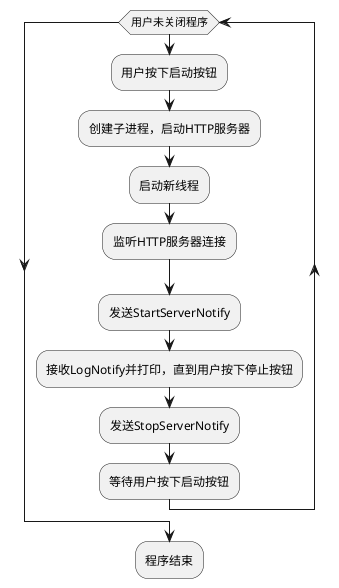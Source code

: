 @startuml ctl
skinparam monochrome true

while (用户未关闭程序)
    :用户按下启动按钮;
    :创建子进程，启动HTTP服务器;
    :启动新线程;
    :监听HTTP服务器连接;
    :发送StartServerNotify;
    :接收LogNotify并打印，直到用户按下停止按钮;
    :发送StopServerNotify;
    :等待用户按下启动按钮;
endwhile
:程序结束;

@enduml